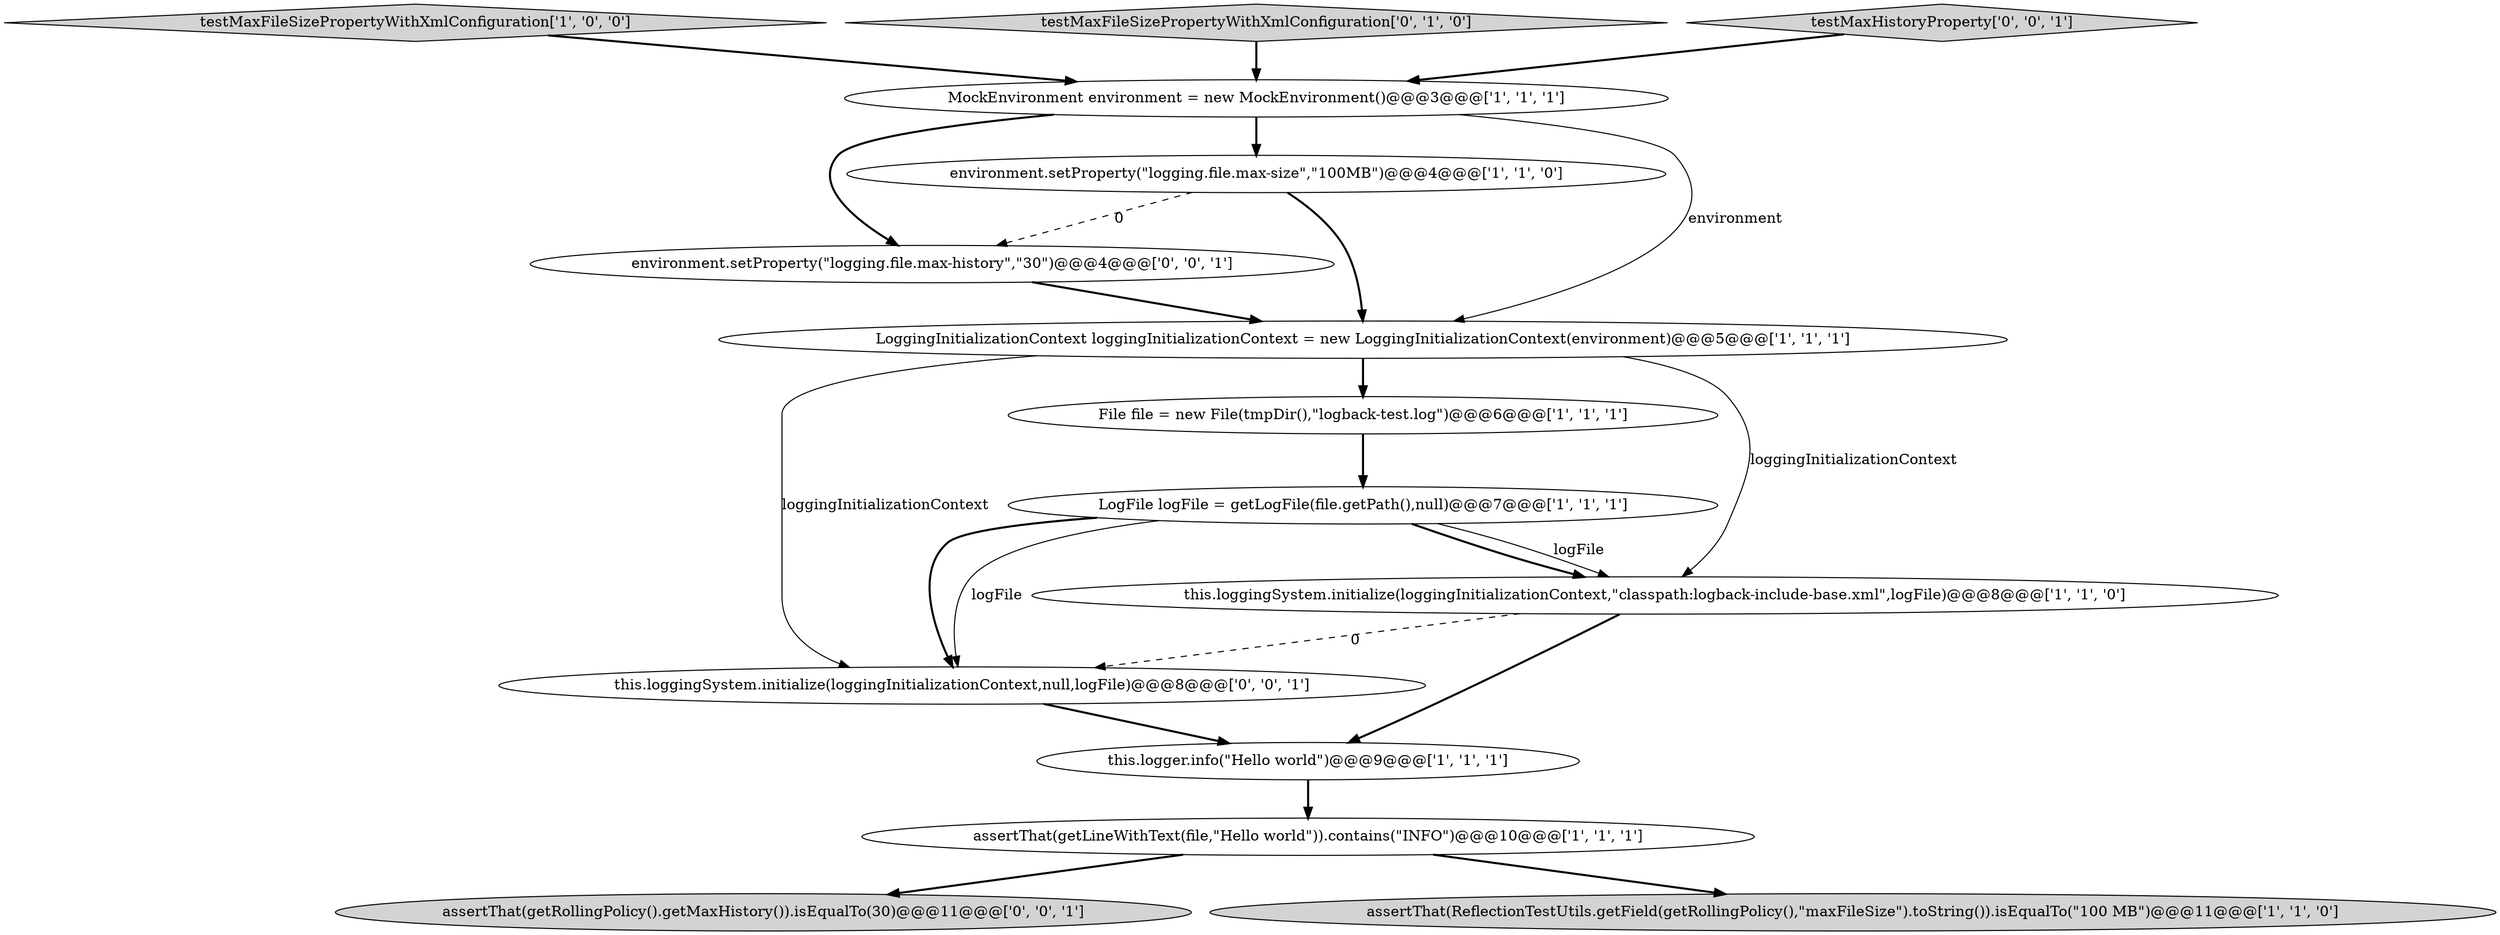 digraph {
3 [style = filled, label = "testMaxFileSizePropertyWithXmlConfiguration['1', '0', '0']", fillcolor = lightgray, shape = diamond image = "AAA0AAABBB1BBB"];
13 [style = filled, label = "this.loggingSystem.initialize(loggingInitializationContext,null,logFile)@@@8@@@['0', '0', '1']", fillcolor = white, shape = ellipse image = "AAA0AAABBB3BBB"];
11 [style = filled, label = "environment.setProperty(\"logging.file.max-history\",\"30\")@@@4@@@['0', '0', '1']", fillcolor = white, shape = ellipse image = "AAA0AAABBB3BBB"];
2 [style = filled, label = "this.logger.info(\"Hello world\")@@@9@@@['1', '1', '1']", fillcolor = white, shape = ellipse image = "AAA0AAABBB1BBB"];
0 [style = filled, label = "environment.setProperty(\"logging.file.max-size\",\"100MB\")@@@4@@@['1', '1', '0']", fillcolor = white, shape = ellipse image = "AAA0AAABBB1BBB"];
6 [style = filled, label = "MockEnvironment environment = new MockEnvironment()@@@3@@@['1', '1', '1']", fillcolor = white, shape = ellipse image = "AAA0AAABBB1BBB"];
9 [style = filled, label = "LoggingInitializationContext loggingInitializationContext = new LoggingInitializationContext(environment)@@@5@@@['1', '1', '1']", fillcolor = white, shape = ellipse image = "AAA0AAABBB1BBB"];
10 [style = filled, label = "testMaxFileSizePropertyWithXmlConfiguration['0', '1', '0']", fillcolor = lightgray, shape = diamond image = "AAA0AAABBB2BBB"];
12 [style = filled, label = "assertThat(getRollingPolicy().getMaxHistory()).isEqualTo(30)@@@11@@@['0', '0', '1']", fillcolor = lightgray, shape = ellipse image = "AAA0AAABBB3BBB"];
8 [style = filled, label = "File file = new File(tmpDir(),\"logback-test.log\")@@@6@@@['1', '1', '1']", fillcolor = white, shape = ellipse image = "AAA0AAABBB1BBB"];
14 [style = filled, label = "testMaxHistoryProperty['0', '0', '1']", fillcolor = lightgray, shape = diamond image = "AAA0AAABBB3BBB"];
7 [style = filled, label = "assertThat(ReflectionTestUtils.getField(getRollingPolicy(),\"maxFileSize\").toString()).isEqualTo(\"100 MB\")@@@11@@@['1', '1', '0']", fillcolor = lightgray, shape = ellipse image = "AAA0AAABBB1BBB"];
4 [style = filled, label = "this.loggingSystem.initialize(loggingInitializationContext,\"classpath:logback-include-base.xml\",logFile)@@@8@@@['1', '1', '0']", fillcolor = white, shape = ellipse image = "AAA0AAABBB1BBB"];
1 [style = filled, label = "LogFile logFile = getLogFile(file.getPath(),null)@@@7@@@['1', '1', '1']", fillcolor = white, shape = ellipse image = "AAA0AAABBB1BBB"];
5 [style = filled, label = "assertThat(getLineWithText(file,\"Hello world\")).contains(\"INFO\")@@@10@@@['1', '1', '1']", fillcolor = white, shape = ellipse image = "AAA0AAABBB1BBB"];
1->4 [style = bold, label=""];
0->9 [style = bold, label=""];
9->4 [style = solid, label="loggingInitializationContext"];
9->13 [style = solid, label="loggingInitializationContext"];
3->6 [style = bold, label=""];
0->11 [style = dashed, label="0"];
6->0 [style = bold, label=""];
4->2 [style = bold, label=""];
6->9 [style = solid, label="environment"];
9->8 [style = bold, label=""];
11->9 [style = bold, label=""];
10->6 [style = bold, label=""];
1->13 [style = bold, label=""];
1->13 [style = solid, label="logFile"];
8->1 [style = bold, label=""];
1->4 [style = solid, label="logFile"];
5->12 [style = bold, label=""];
6->11 [style = bold, label=""];
5->7 [style = bold, label=""];
4->13 [style = dashed, label="0"];
14->6 [style = bold, label=""];
2->5 [style = bold, label=""];
13->2 [style = bold, label=""];
}
